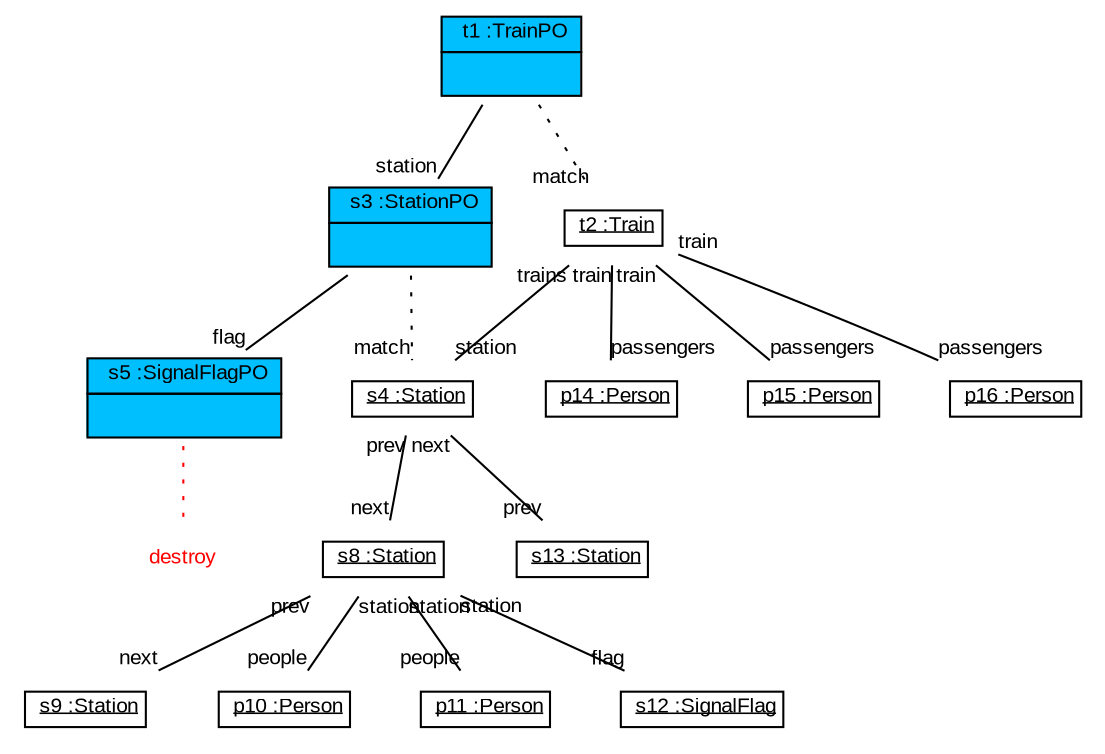 graph ObjectDiagram {
   node [shape = none, fontsize = 10, fontname = "Arial"];
   edge [fontsize = 10, fontname = "Arial"];

t1 [label=<<table border='0' cellborder='1' cellspacing='0' color='black' bgcolor='deepskyblue'>  <tr> <td align='center'> <font color='black'> t1 :TrainPO </font></td></tr> <tr> <td align='left'> <table border='0' cellborder='0' cellspacing='0' color='black'> <tr> <td>  </td></tr></table></td></tr></table>>];
s3 [label=<<table border='0' cellborder='1' cellspacing='0' color='black' bgcolor='deepskyblue'>  <tr> <td align='center'> <font color='black'> s3 :StationPO </font></td></tr> <tr> <td align='left'> <table border='0' cellborder='0' cellspacing='0' color='black'> <tr> <td>  </td></tr></table></td></tr></table>>];
s5 [label=<<table border='0' cellborder='1' cellspacing='0' color='black' bgcolor='deepskyblue'>  <tr> <td align='center'> <font color='black'> s5 :SignalFlagPO </font></td></tr> <tr> <td align='left'> <table border='0' cellborder='0' cellspacing='0' color='black'> <tr> <td>  </td></tr></table></td></tr></table>>];
d6 [label="destroy" fontcolor="red"]
subgraph cluster_o7 
{
   label=<<table border='0' cellborder='0'><tr><td>optional o7</td></tr></table>>;
   color=grey;

}

t2 [label=<<table border='0' cellborder='1' cellspacing='0'> <tr> <td href="../../SDMLib/src/org/sdmlib/examples/patternrewriteops/model/Train.java"> <u>t2 :Train</u></td></tr></table>>];
s4 [label=<<table border='0' cellborder='1' cellspacing='0'> <tr> <td href="../../SDMLib/src/org/sdmlib/examples/patternrewriteops/model/Station.java"> <u>s4 :Station</u></td></tr></table>>];
s8 [label=<<table border='0' cellborder='1' cellspacing='0'> <tr> <td href="../../SDMLib/src/org/sdmlib/examples/patternrewriteops/model/Station.java"> <u>s8 :Station</u></td></tr></table>>];
s9 [label=<<table border='0' cellborder='1' cellspacing='0'> <tr> <td href="../../SDMLib/src/org/sdmlib/examples/patternrewriteops/model/Station.java"> <u>s9 :Station</u></td></tr></table>>];
p10 [label=<<table border='0' cellborder='1' cellspacing='0'> <tr> <td href="../../SDMLib/src/org/sdmlib/examples/patternrewriteops/model/Person.java"> <u>p10 :Person</u></td></tr></table>>];
p11 [label=<<table border='0' cellborder='1' cellspacing='0'> <tr> <td href="../../SDMLib/src/org/sdmlib/examples/patternrewriteops/model/Person.java"> <u>p11 :Person</u></td></tr></table>>];
s12 [label=<<table border='0' cellborder='1' cellspacing='0'> <tr> <td href="../../SDMLib/src/org/sdmlib/examples/patternrewriteops/model/SignalFlag.java"> <u>s12 :SignalFlag</u></td></tr></table>>];
s13 [label=<<table border='0' cellborder='1' cellspacing='0'> <tr> <td href="../../SDMLib/src/org/sdmlib/examples/patternrewriteops/model/Station.java"> <u>s13 :Station</u></td></tr></table>>];
p14 [label=<<table border='0' cellborder='1' cellspacing='0'> <tr> <td href="../../SDMLib/src/org/sdmlib/examples/patternrewriteops/model/Person.java"> <u>p14 :Person</u></td></tr></table>>];
p15 [label=<<table border='0' cellborder='1' cellspacing='0'> <tr> <td href="../../SDMLib/src/org/sdmlib/examples/patternrewriteops/model/Person.java"> <u>p15 :Person</u></td></tr></table>>];
p16 [label=<<table border='0' cellborder='1' cellspacing='0'> <tr> <td href="../../SDMLib/src/org/sdmlib/examples/patternrewriteops/model/Person.java"> <u>p16 :Person</u></td></tr></table>>];

t1 -- t2 [headlabel = "match" style="dotted" color="black" fontcolor="black"];
s3 -- s4 [headlabel = "match" style="dotted" color="black" fontcolor="black"];
s5 -- d6 [style="dotted" color="red" fontcolor="red"];
t1 -- s3 [headlabel = "station" taillabel = "" color="black" fontcolor="black"];
s3 -- s5 [headlabel = "flag" taillabel = "" color="black" fontcolor="black"];
t2 -- p14 [headlabel = "passengers" taillabel = "train"];
t2 -- p15 [headlabel = "passengers" taillabel = "train"];
t2 -- p16 [headlabel = "passengers" taillabel = "train"];
t2 -- s4 [headlabel = "station" taillabel = "trains"];
s4 -- s8 [headlabel = "next" taillabel = "prev"];
s4 -- s13 [headlabel = "prev" taillabel = "next"];
s8 -- s9 [headlabel = "next" taillabel = "prev"];
s8 -- s12 [headlabel = "flag" taillabel = "station"];
s8 -- p10 [headlabel = "people" taillabel = "station"];
s8 -- p11 [headlabel = "people" taillabel = "station"];
}
